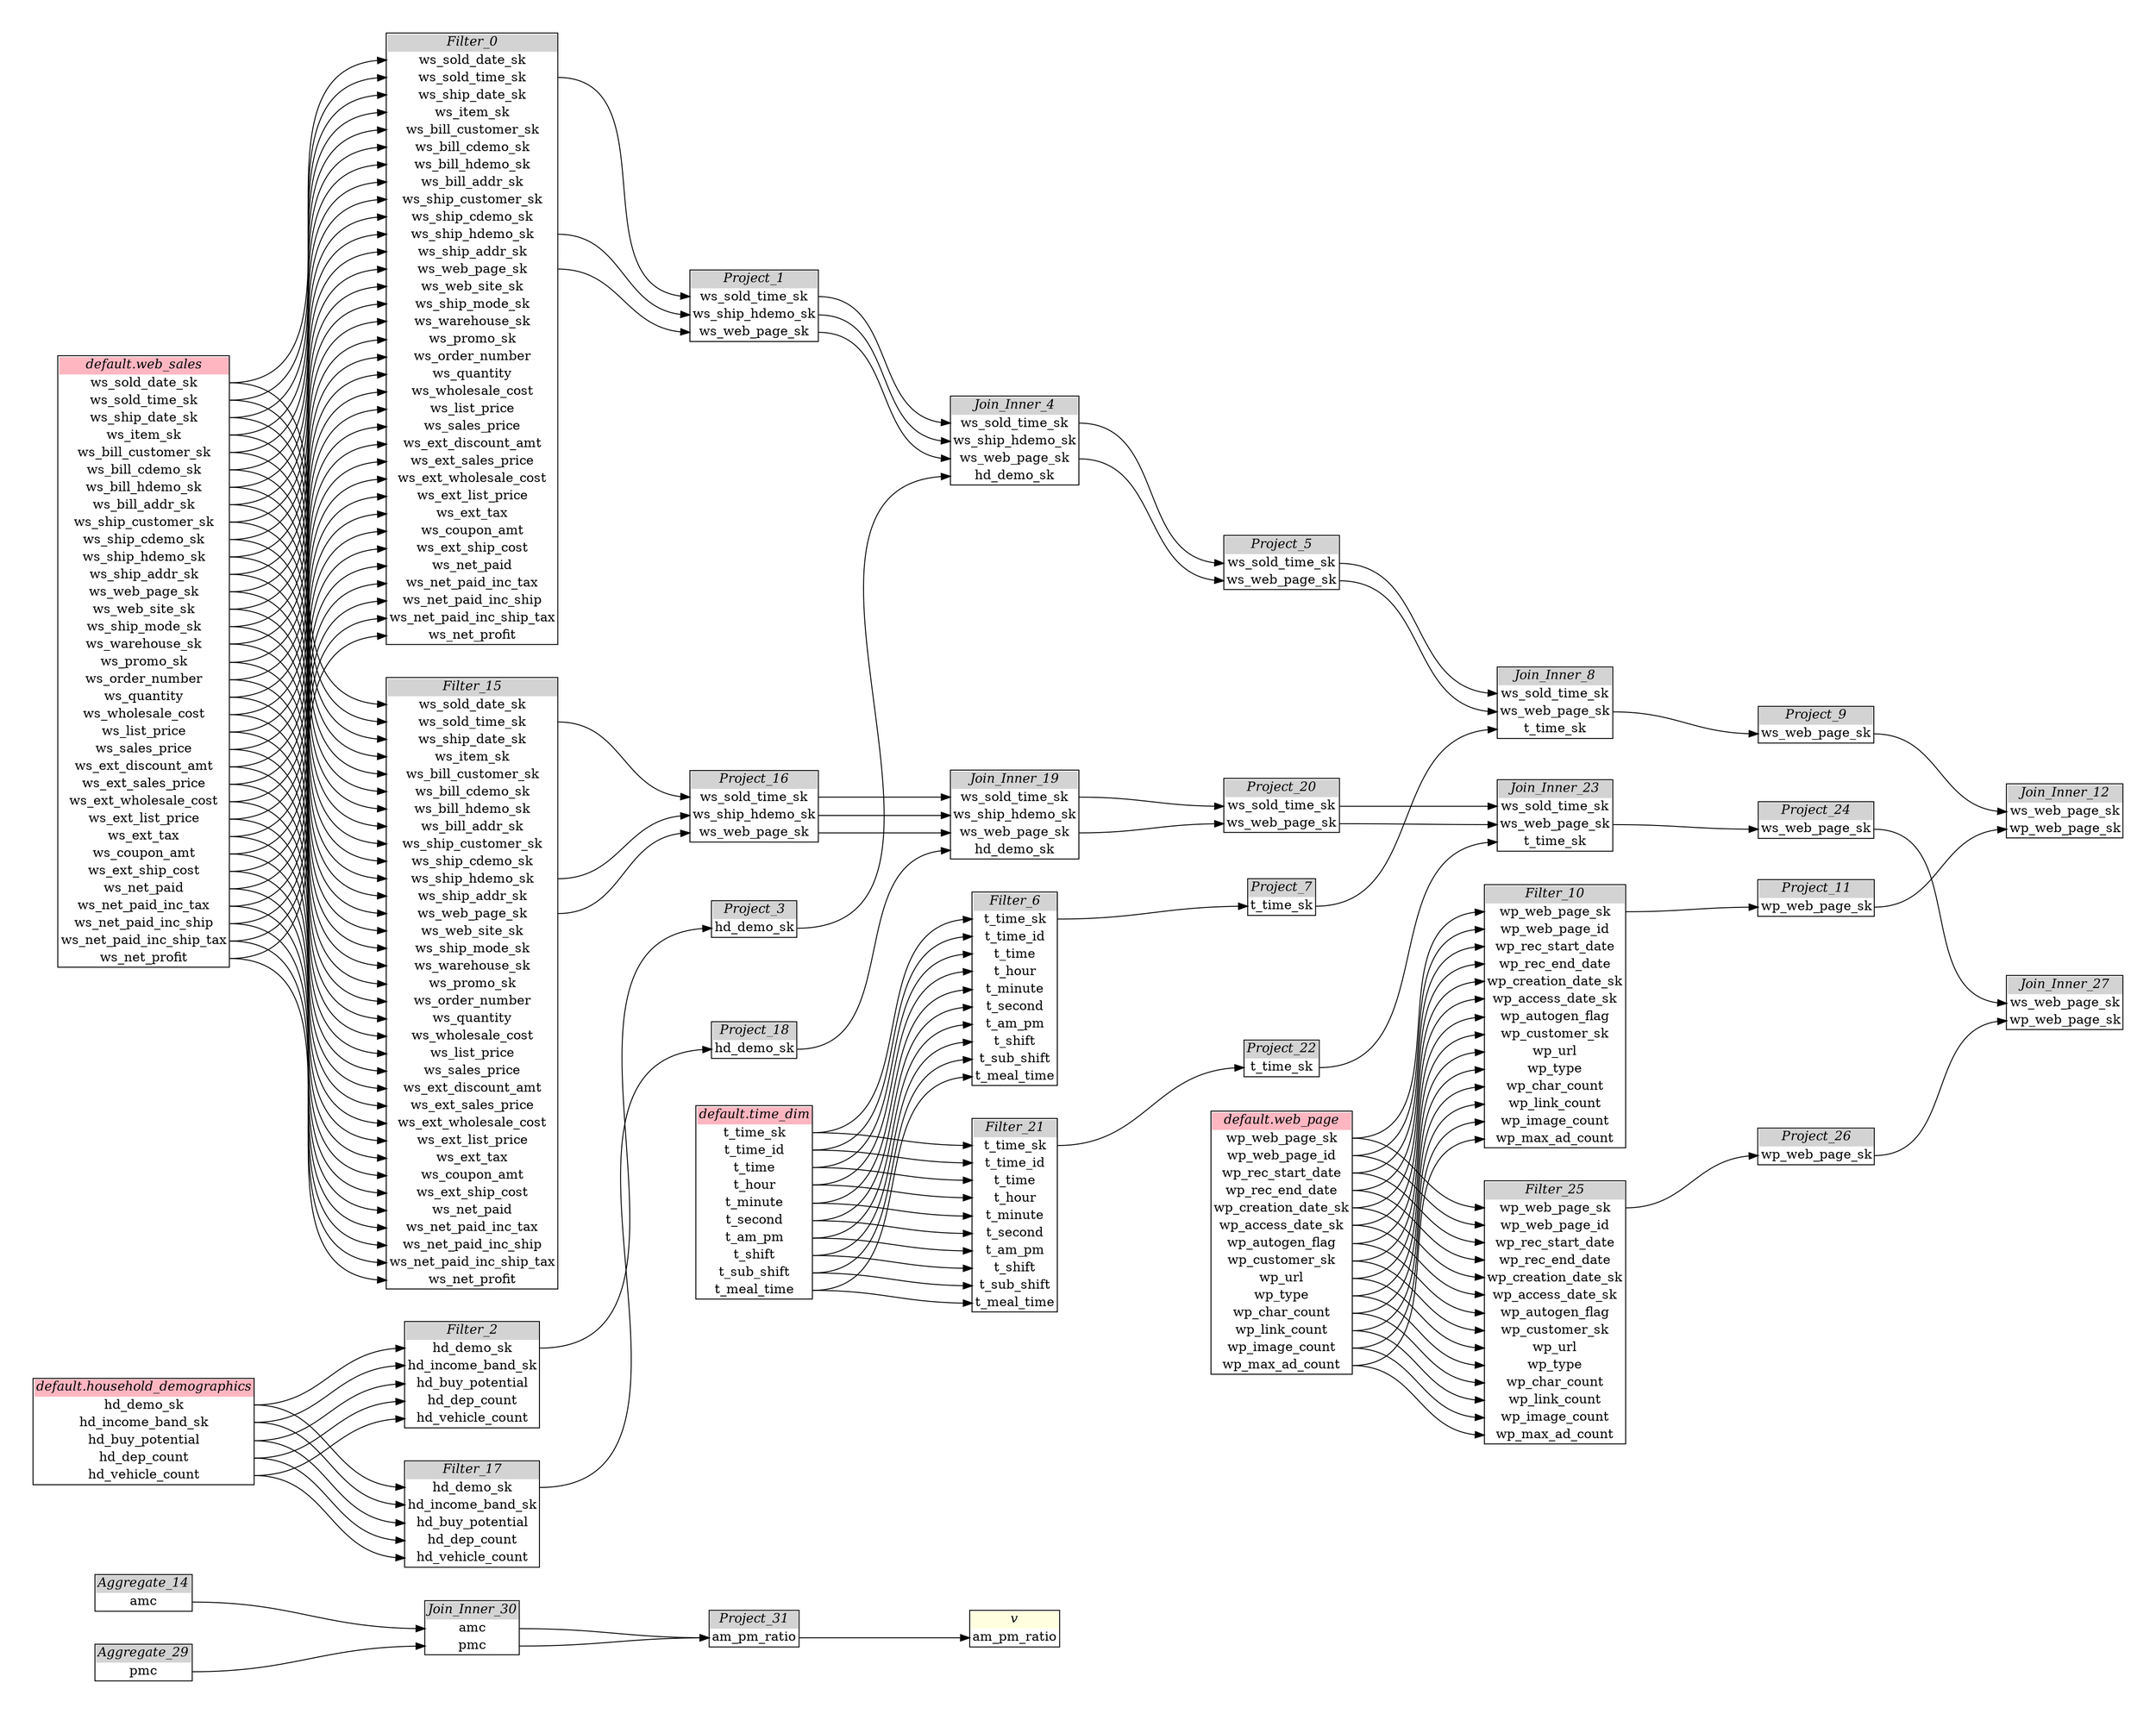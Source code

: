 // Automatically generated by TPCDSFlowTestSuite


digraph {
  graph [pad="0.5", nodesep="0.5", ranksep="2", fontname="Helvetica"];
  node [shape=plain]
  rankdir=LR;

  
"Aggregate_14" [label=<
<table border="1" cellborder="0" cellspacing="0">
  <tr><td bgcolor="lightgray" port="nodeName"><i>Aggregate_14</i></td></tr>
  <tr><td port="0">amc</td></tr>
</table>>];
     

"Aggregate_29" [label=<
<table border="1" cellborder="0" cellspacing="0">
  <tr><td bgcolor="lightgray" port="nodeName"><i>Aggregate_29</i></td></tr>
  <tr><td port="0">pmc</td></tr>
</table>>];
     

"Filter_0" [label=<
<table border="1" cellborder="0" cellspacing="0">
  <tr><td bgcolor="lightgray" port="nodeName"><i>Filter_0</i></td></tr>
  <tr><td port="0">ws_sold_date_sk</td></tr>
<tr><td port="1">ws_sold_time_sk</td></tr>
<tr><td port="2">ws_ship_date_sk</td></tr>
<tr><td port="3">ws_item_sk</td></tr>
<tr><td port="4">ws_bill_customer_sk</td></tr>
<tr><td port="5">ws_bill_cdemo_sk</td></tr>
<tr><td port="6">ws_bill_hdemo_sk</td></tr>
<tr><td port="7">ws_bill_addr_sk</td></tr>
<tr><td port="8">ws_ship_customer_sk</td></tr>
<tr><td port="9">ws_ship_cdemo_sk</td></tr>
<tr><td port="10">ws_ship_hdemo_sk</td></tr>
<tr><td port="11">ws_ship_addr_sk</td></tr>
<tr><td port="12">ws_web_page_sk</td></tr>
<tr><td port="13">ws_web_site_sk</td></tr>
<tr><td port="14">ws_ship_mode_sk</td></tr>
<tr><td port="15">ws_warehouse_sk</td></tr>
<tr><td port="16">ws_promo_sk</td></tr>
<tr><td port="17">ws_order_number</td></tr>
<tr><td port="18">ws_quantity</td></tr>
<tr><td port="19">ws_wholesale_cost</td></tr>
<tr><td port="20">ws_list_price</td></tr>
<tr><td port="21">ws_sales_price</td></tr>
<tr><td port="22">ws_ext_discount_amt</td></tr>
<tr><td port="23">ws_ext_sales_price</td></tr>
<tr><td port="24">ws_ext_wholesale_cost</td></tr>
<tr><td port="25">ws_ext_list_price</td></tr>
<tr><td port="26">ws_ext_tax</td></tr>
<tr><td port="27">ws_coupon_amt</td></tr>
<tr><td port="28">ws_ext_ship_cost</td></tr>
<tr><td port="29">ws_net_paid</td></tr>
<tr><td port="30">ws_net_paid_inc_tax</td></tr>
<tr><td port="31">ws_net_paid_inc_ship</td></tr>
<tr><td port="32">ws_net_paid_inc_ship_tax</td></tr>
<tr><td port="33">ws_net_profit</td></tr>
</table>>];
     

"Filter_10" [label=<
<table border="1" cellborder="0" cellspacing="0">
  <tr><td bgcolor="lightgray" port="nodeName"><i>Filter_10</i></td></tr>
  <tr><td port="0">wp_web_page_sk</td></tr>
<tr><td port="1">wp_web_page_id</td></tr>
<tr><td port="2">wp_rec_start_date</td></tr>
<tr><td port="3">wp_rec_end_date</td></tr>
<tr><td port="4">wp_creation_date_sk</td></tr>
<tr><td port="5">wp_access_date_sk</td></tr>
<tr><td port="6">wp_autogen_flag</td></tr>
<tr><td port="7">wp_customer_sk</td></tr>
<tr><td port="8">wp_url</td></tr>
<tr><td port="9">wp_type</td></tr>
<tr><td port="10">wp_char_count</td></tr>
<tr><td port="11">wp_link_count</td></tr>
<tr><td port="12">wp_image_count</td></tr>
<tr><td port="13">wp_max_ad_count</td></tr>
</table>>];
     

"Filter_15" [label=<
<table border="1" cellborder="0" cellspacing="0">
  <tr><td bgcolor="lightgray" port="nodeName"><i>Filter_15</i></td></tr>
  <tr><td port="0">ws_sold_date_sk</td></tr>
<tr><td port="1">ws_sold_time_sk</td></tr>
<tr><td port="2">ws_ship_date_sk</td></tr>
<tr><td port="3">ws_item_sk</td></tr>
<tr><td port="4">ws_bill_customer_sk</td></tr>
<tr><td port="5">ws_bill_cdemo_sk</td></tr>
<tr><td port="6">ws_bill_hdemo_sk</td></tr>
<tr><td port="7">ws_bill_addr_sk</td></tr>
<tr><td port="8">ws_ship_customer_sk</td></tr>
<tr><td port="9">ws_ship_cdemo_sk</td></tr>
<tr><td port="10">ws_ship_hdemo_sk</td></tr>
<tr><td port="11">ws_ship_addr_sk</td></tr>
<tr><td port="12">ws_web_page_sk</td></tr>
<tr><td port="13">ws_web_site_sk</td></tr>
<tr><td port="14">ws_ship_mode_sk</td></tr>
<tr><td port="15">ws_warehouse_sk</td></tr>
<tr><td port="16">ws_promo_sk</td></tr>
<tr><td port="17">ws_order_number</td></tr>
<tr><td port="18">ws_quantity</td></tr>
<tr><td port="19">ws_wholesale_cost</td></tr>
<tr><td port="20">ws_list_price</td></tr>
<tr><td port="21">ws_sales_price</td></tr>
<tr><td port="22">ws_ext_discount_amt</td></tr>
<tr><td port="23">ws_ext_sales_price</td></tr>
<tr><td port="24">ws_ext_wholesale_cost</td></tr>
<tr><td port="25">ws_ext_list_price</td></tr>
<tr><td port="26">ws_ext_tax</td></tr>
<tr><td port="27">ws_coupon_amt</td></tr>
<tr><td port="28">ws_ext_ship_cost</td></tr>
<tr><td port="29">ws_net_paid</td></tr>
<tr><td port="30">ws_net_paid_inc_tax</td></tr>
<tr><td port="31">ws_net_paid_inc_ship</td></tr>
<tr><td port="32">ws_net_paid_inc_ship_tax</td></tr>
<tr><td port="33">ws_net_profit</td></tr>
</table>>];
     

"Filter_17" [label=<
<table border="1" cellborder="0" cellspacing="0">
  <tr><td bgcolor="lightgray" port="nodeName"><i>Filter_17</i></td></tr>
  <tr><td port="0">hd_demo_sk</td></tr>
<tr><td port="1">hd_income_band_sk</td></tr>
<tr><td port="2">hd_buy_potential</td></tr>
<tr><td port="3">hd_dep_count</td></tr>
<tr><td port="4">hd_vehicle_count</td></tr>
</table>>];
     

"Filter_2" [label=<
<table border="1" cellborder="0" cellspacing="0">
  <tr><td bgcolor="lightgray" port="nodeName"><i>Filter_2</i></td></tr>
  <tr><td port="0">hd_demo_sk</td></tr>
<tr><td port="1">hd_income_band_sk</td></tr>
<tr><td port="2">hd_buy_potential</td></tr>
<tr><td port="3">hd_dep_count</td></tr>
<tr><td port="4">hd_vehicle_count</td></tr>
</table>>];
     

"Filter_21" [label=<
<table border="1" cellborder="0" cellspacing="0">
  <tr><td bgcolor="lightgray" port="nodeName"><i>Filter_21</i></td></tr>
  <tr><td port="0">t_time_sk</td></tr>
<tr><td port="1">t_time_id</td></tr>
<tr><td port="2">t_time</td></tr>
<tr><td port="3">t_hour</td></tr>
<tr><td port="4">t_minute</td></tr>
<tr><td port="5">t_second</td></tr>
<tr><td port="6">t_am_pm</td></tr>
<tr><td port="7">t_shift</td></tr>
<tr><td port="8">t_sub_shift</td></tr>
<tr><td port="9">t_meal_time</td></tr>
</table>>];
     

"Filter_25" [label=<
<table border="1" cellborder="0" cellspacing="0">
  <tr><td bgcolor="lightgray" port="nodeName"><i>Filter_25</i></td></tr>
  <tr><td port="0">wp_web_page_sk</td></tr>
<tr><td port="1">wp_web_page_id</td></tr>
<tr><td port="2">wp_rec_start_date</td></tr>
<tr><td port="3">wp_rec_end_date</td></tr>
<tr><td port="4">wp_creation_date_sk</td></tr>
<tr><td port="5">wp_access_date_sk</td></tr>
<tr><td port="6">wp_autogen_flag</td></tr>
<tr><td port="7">wp_customer_sk</td></tr>
<tr><td port="8">wp_url</td></tr>
<tr><td port="9">wp_type</td></tr>
<tr><td port="10">wp_char_count</td></tr>
<tr><td port="11">wp_link_count</td></tr>
<tr><td port="12">wp_image_count</td></tr>
<tr><td port="13">wp_max_ad_count</td></tr>
</table>>];
     

"Filter_6" [label=<
<table border="1" cellborder="0" cellspacing="0">
  <tr><td bgcolor="lightgray" port="nodeName"><i>Filter_6</i></td></tr>
  <tr><td port="0">t_time_sk</td></tr>
<tr><td port="1">t_time_id</td></tr>
<tr><td port="2">t_time</td></tr>
<tr><td port="3">t_hour</td></tr>
<tr><td port="4">t_minute</td></tr>
<tr><td port="5">t_second</td></tr>
<tr><td port="6">t_am_pm</td></tr>
<tr><td port="7">t_shift</td></tr>
<tr><td port="8">t_sub_shift</td></tr>
<tr><td port="9">t_meal_time</td></tr>
</table>>];
     

"Join_Inner_12" [label=<
<table border="1" cellborder="0" cellspacing="0">
  <tr><td bgcolor="lightgray" port="nodeName"><i>Join_Inner_12</i></td></tr>
  <tr><td port="0">ws_web_page_sk</td></tr>
<tr><td port="1">wp_web_page_sk</td></tr>
</table>>];
     

"Join_Inner_19" [label=<
<table border="1" cellborder="0" cellspacing="0">
  <tr><td bgcolor="lightgray" port="nodeName"><i>Join_Inner_19</i></td></tr>
  <tr><td port="0">ws_sold_time_sk</td></tr>
<tr><td port="1">ws_ship_hdemo_sk</td></tr>
<tr><td port="2">ws_web_page_sk</td></tr>
<tr><td port="3">hd_demo_sk</td></tr>
</table>>];
     

"Join_Inner_23" [label=<
<table border="1" cellborder="0" cellspacing="0">
  <tr><td bgcolor="lightgray" port="nodeName"><i>Join_Inner_23</i></td></tr>
  <tr><td port="0">ws_sold_time_sk</td></tr>
<tr><td port="1">ws_web_page_sk</td></tr>
<tr><td port="2">t_time_sk</td></tr>
</table>>];
     

"Join_Inner_27" [label=<
<table border="1" cellborder="0" cellspacing="0">
  <tr><td bgcolor="lightgray" port="nodeName"><i>Join_Inner_27</i></td></tr>
  <tr><td port="0">ws_web_page_sk</td></tr>
<tr><td port="1">wp_web_page_sk</td></tr>
</table>>];
     

"Join_Inner_30" [label=<
<table border="1" cellborder="0" cellspacing="0">
  <tr><td bgcolor="lightgray" port="nodeName"><i>Join_Inner_30</i></td></tr>
  <tr><td port="0">amc</td></tr>
<tr><td port="1">pmc</td></tr>
</table>>];
     

"Join_Inner_4" [label=<
<table border="1" cellborder="0" cellspacing="0">
  <tr><td bgcolor="lightgray" port="nodeName"><i>Join_Inner_4</i></td></tr>
  <tr><td port="0">ws_sold_time_sk</td></tr>
<tr><td port="1">ws_ship_hdemo_sk</td></tr>
<tr><td port="2">ws_web_page_sk</td></tr>
<tr><td port="3">hd_demo_sk</td></tr>
</table>>];
     

"Join_Inner_8" [label=<
<table border="1" cellborder="0" cellspacing="0">
  <tr><td bgcolor="lightgray" port="nodeName"><i>Join_Inner_8</i></td></tr>
  <tr><td port="0">ws_sold_time_sk</td></tr>
<tr><td port="1">ws_web_page_sk</td></tr>
<tr><td port="2">t_time_sk</td></tr>
</table>>];
     

"Project_1" [label=<
<table border="1" cellborder="0" cellspacing="0">
  <tr><td bgcolor="lightgray" port="nodeName"><i>Project_1</i></td></tr>
  <tr><td port="0">ws_sold_time_sk</td></tr>
<tr><td port="1">ws_ship_hdemo_sk</td></tr>
<tr><td port="2">ws_web_page_sk</td></tr>
</table>>];
     

"Project_11" [label=<
<table border="1" cellborder="0" cellspacing="0">
  <tr><td bgcolor="lightgray" port="nodeName"><i>Project_11</i></td></tr>
  <tr><td port="0">wp_web_page_sk</td></tr>
</table>>];
     

"Project_16" [label=<
<table border="1" cellborder="0" cellspacing="0">
  <tr><td bgcolor="lightgray" port="nodeName"><i>Project_16</i></td></tr>
  <tr><td port="0">ws_sold_time_sk</td></tr>
<tr><td port="1">ws_ship_hdemo_sk</td></tr>
<tr><td port="2">ws_web_page_sk</td></tr>
</table>>];
     

"Project_18" [label=<
<table border="1" cellborder="0" cellspacing="0">
  <tr><td bgcolor="lightgray" port="nodeName"><i>Project_18</i></td></tr>
  <tr><td port="0">hd_demo_sk</td></tr>
</table>>];
     

"Project_20" [label=<
<table border="1" cellborder="0" cellspacing="0">
  <tr><td bgcolor="lightgray" port="nodeName"><i>Project_20</i></td></tr>
  <tr><td port="0">ws_sold_time_sk</td></tr>
<tr><td port="1">ws_web_page_sk</td></tr>
</table>>];
     

"Project_22" [label=<
<table border="1" cellborder="0" cellspacing="0">
  <tr><td bgcolor="lightgray" port="nodeName"><i>Project_22</i></td></tr>
  <tr><td port="0">t_time_sk</td></tr>
</table>>];
     

"Project_24" [label=<
<table border="1" cellborder="0" cellspacing="0">
  <tr><td bgcolor="lightgray" port="nodeName"><i>Project_24</i></td></tr>
  <tr><td port="0">ws_web_page_sk</td></tr>
</table>>];
     

"Project_26" [label=<
<table border="1" cellborder="0" cellspacing="0">
  <tr><td bgcolor="lightgray" port="nodeName"><i>Project_26</i></td></tr>
  <tr><td port="0">wp_web_page_sk</td></tr>
</table>>];
     

"Project_3" [label=<
<table border="1" cellborder="0" cellspacing="0">
  <tr><td bgcolor="lightgray" port="nodeName"><i>Project_3</i></td></tr>
  <tr><td port="0">hd_demo_sk</td></tr>
</table>>];
     

"Project_31" [label=<
<table border="1" cellborder="0" cellspacing="0">
  <tr><td bgcolor="lightgray" port="nodeName"><i>Project_31</i></td></tr>
  <tr><td port="0">am_pm_ratio</td></tr>
</table>>];
     

"Project_5" [label=<
<table border="1" cellborder="0" cellspacing="0">
  <tr><td bgcolor="lightgray" port="nodeName"><i>Project_5</i></td></tr>
  <tr><td port="0">ws_sold_time_sk</td></tr>
<tr><td port="1">ws_web_page_sk</td></tr>
</table>>];
     

"Project_7" [label=<
<table border="1" cellborder="0" cellspacing="0">
  <tr><td bgcolor="lightgray" port="nodeName"><i>Project_7</i></td></tr>
  <tr><td port="0">t_time_sk</td></tr>
</table>>];
     

"Project_9" [label=<
<table border="1" cellborder="0" cellspacing="0">
  <tr><td bgcolor="lightgray" port="nodeName"><i>Project_9</i></td></tr>
  <tr><td port="0">ws_web_page_sk</td></tr>
</table>>];
     

"default.household_demographics" [label=<
<table border="1" cellborder="0" cellspacing="0">
  <tr><td bgcolor="lightpink" port="nodeName"><i>default.household_demographics</i></td></tr>
  <tr><td port="0">hd_demo_sk</td></tr>
<tr><td port="1">hd_income_band_sk</td></tr>
<tr><td port="2">hd_buy_potential</td></tr>
<tr><td port="3">hd_dep_count</td></tr>
<tr><td port="4">hd_vehicle_count</td></tr>
</table>>];
     

"default.time_dim" [label=<
<table border="1" cellborder="0" cellspacing="0">
  <tr><td bgcolor="lightpink" port="nodeName"><i>default.time_dim</i></td></tr>
  <tr><td port="0">t_time_sk</td></tr>
<tr><td port="1">t_time_id</td></tr>
<tr><td port="2">t_time</td></tr>
<tr><td port="3">t_hour</td></tr>
<tr><td port="4">t_minute</td></tr>
<tr><td port="5">t_second</td></tr>
<tr><td port="6">t_am_pm</td></tr>
<tr><td port="7">t_shift</td></tr>
<tr><td port="8">t_sub_shift</td></tr>
<tr><td port="9">t_meal_time</td></tr>
</table>>];
     

"default.web_page" [label=<
<table border="1" cellborder="0" cellspacing="0">
  <tr><td bgcolor="lightpink" port="nodeName"><i>default.web_page</i></td></tr>
  <tr><td port="0">wp_web_page_sk</td></tr>
<tr><td port="1">wp_web_page_id</td></tr>
<tr><td port="2">wp_rec_start_date</td></tr>
<tr><td port="3">wp_rec_end_date</td></tr>
<tr><td port="4">wp_creation_date_sk</td></tr>
<tr><td port="5">wp_access_date_sk</td></tr>
<tr><td port="6">wp_autogen_flag</td></tr>
<tr><td port="7">wp_customer_sk</td></tr>
<tr><td port="8">wp_url</td></tr>
<tr><td port="9">wp_type</td></tr>
<tr><td port="10">wp_char_count</td></tr>
<tr><td port="11">wp_link_count</td></tr>
<tr><td port="12">wp_image_count</td></tr>
<tr><td port="13">wp_max_ad_count</td></tr>
</table>>];
     

"default.web_sales" [label=<
<table border="1" cellborder="0" cellspacing="0">
  <tr><td bgcolor="lightpink" port="nodeName"><i>default.web_sales</i></td></tr>
  <tr><td port="0">ws_sold_date_sk</td></tr>
<tr><td port="1">ws_sold_time_sk</td></tr>
<tr><td port="2">ws_ship_date_sk</td></tr>
<tr><td port="3">ws_item_sk</td></tr>
<tr><td port="4">ws_bill_customer_sk</td></tr>
<tr><td port="5">ws_bill_cdemo_sk</td></tr>
<tr><td port="6">ws_bill_hdemo_sk</td></tr>
<tr><td port="7">ws_bill_addr_sk</td></tr>
<tr><td port="8">ws_ship_customer_sk</td></tr>
<tr><td port="9">ws_ship_cdemo_sk</td></tr>
<tr><td port="10">ws_ship_hdemo_sk</td></tr>
<tr><td port="11">ws_ship_addr_sk</td></tr>
<tr><td port="12">ws_web_page_sk</td></tr>
<tr><td port="13">ws_web_site_sk</td></tr>
<tr><td port="14">ws_ship_mode_sk</td></tr>
<tr><td port="15">ws_warehouse_sk</td></tr>
<tr><td port="16">ws_promo_sk</td></tr>
<tr><td port="17">ws_order_number</td></tr>
<tr><td port="18">ws_quantity</td></tr>
<tr><td port="19">ws_wholesale_cost</td></tr>
<tr><td port="20">ws_list_price</td></tr>
<tr><td port="21">ws_sales_price</td></tr>
<tr><td port="22">ws_ext_discount_amt</td></tr>
<tr><td port="23">ws_ext_sales_price</td></tr>
<tr><td port="24">ws_ext_wholesale_cost</td></tr>
<tr><td port="25">ws_ext_list_price</td></tr>
<tr><td port="26">ws_ext_tax</td></tr>
<tr><td port="27">ws_coupon_amt</td></tr>
<tr><td port="28">ws_ext_ship_cost</td></tr>
<tr><td port="29">ws_net_paid</td></tr>
<tr><td port="30">ws_net_paid_inc_tax</td></tr>
<tr><td port="31">ws_net_paid_inc_ship</td></tr>
<tr><td port="32">ws_net_paid_inc_ship_tax</td></tr>
<tr><td port="33">ws_net_profit</td></tr>
</table>>];
     

"v" [label=<
<table border="1" cellborder="0" cellspacing="0">
  <tr><td bgcolor="lightyellow" port="nodeName"><i>v</i></td></tr>
  <tr><td port="0">am_pm_ratio</td></tr>
</table>>];
     
  "Aggregate_14":0 -> "Join_Inner_30":0;
"Aggregate_29":0 -> "Join_Inner_30":1;
"Filter_0":1 -> "Project_1":0;
"Filter_0":10 -> "Project_1":1;
"Filter_0":12 -> "Project_1":2;
"Filter_10":0 -> "Project_11":0;
"Filter_15":1 -> "Project_16":0;
"Filter_15":10 -> "Project_16":1;
"Filter_15":12 -> "Project_16":2;
"Filter_17":0 -> "Project_18":0;
"Filter_2":0 -> "Project_3":0;
"Filter_21":0 -> "Project_22":0;
"Filter_25":0 -> "Project_26":0;
"Filter_6":0 -> "Project_7":0;
"Join_Inner_19":0 -> "Project_20":0;
"Join_Inner_19":2 -> "Project_20":1;
"Join_Inner_23":1 -> "Project_24":0;
"Join_Inner_30":0 -> "Project_31":0;
"Join_Inner_30":1 -> "Project_31":0;
"Join_Inner_4":0 -> "Project_5":0;
"Join_Inner_4":2 -> "Project_5":1;
"Join_Inner_8":1 -> "Project_9":0;
"Project_1":0 -> "Join_Inner_4":0;
"Project_1":1 -> "Join_Inner_4":1;
"Project_1":2 -> "Join_Inner_4":2;
"Project_11":0 -> "Join_Inner_12":1;
"Project_16":0 -> "Join_Inner_19":0;
"Project_16":1 -> "Join_Inner_19":1;
"Project_16":2 -> "Join_Inner_19":2;
"Project_18":0 -> "Join_Inner_19":3;
"Project_20":0 -> "Join_Inner_23":0;
"Project_20":1 -> "Join_Inner_23":1;
"Project_22":0 -> "Join_Inner_23":2;
"Project_24":0 -> "Join_Inner_27":0;
"Project_26":0 -> "Join_Inner_27":1;
"Project_3":0 -> "Join_Inner_4":3;
"Project_31":0 -> "v":0;
"Project_5":0 -> "Join_Inner_8":0;
"Project_5":1 -> "Join_Inner_8":1;
"Project_7":0 -> "Join_Inner_8":2;
"Project_9":0 -> "Join_Inner_12":0;
"default.household_demographics":0 -> "Filter_17":0;
"default.household_demographics":0 -> "Filter_2":0;
"default.household_demographics":1 -> "Filter_17":1;
"default.household_demographics":1 -> "Filter_2":1;
"default.household_demographics":2 -> "Filter_17":2;
"default.household_demographics":2 -> "Filter_2":2;
"default.household_demographics":3 -> "Filter_17":3;
"default.household_demographics":3 -> "Filter_2":3;
"default.household_demographics":4 -> "Filter_17":4;
"default.household_demographics":4 -> "Filter_2":4;
"default.time_dim":0 -> "Filter_21":0;
"default.time_dim":0 -> "Filter_6":0;
"default.time_dim":1 -> "Filter_21":1;
"default.time_dim":1 -> "Filter_6":1;
"default.time_dim":2 -> "Filter_21":2;
"default.time_dim":2 -> "Filter_6":2;
"default.time_dim":3 -> "Filter_21":3;
"default.time_dim":3 -> "Filter_6":3;
"default.time_dim":4 -> "Filter_21":4;
"default.time_dim":4 -> "Filter_6":4;
"default.time_dim":5 -> "Filter_21":5;
"default.time_dim":5 -> "Filter_6":5;
"default.time_dim":6 -> "Filter_21":6;
"default.time_dim":6 -> "Filter_6":6;
"default.time_dim":7 -> "Filter_21":7;
"default.time_dim":7 -> "Filter_6":7;
"default.time_dim":8 -> "Filter_21":8;
"default.time_dim":8 -> "Filter_6":8;
"default.time_dim":9 -> "Filter_21":9;
"default.time_dim":9 -> "Filter_6":9;
"default.web_page":0 -> "Filter_10":0;
"default.web_page":0 -> "Filter_25":0;
"default.web_page":1 -> "Filter_10":1;
"default.web_page":1 -> "Filter_25":1;
"default.web_page":10 -> "Filter_10":10;
"default.web_page":10 -> "Filter_25":10;
"default.web_page":11 -> "Filter_10":11;
"default.web_page":11 -> "Filter_25":11;
"default.web_page":12 -> "Filter_10":12;
"default.web_page":12 -> "Filter_25":12;
"default.web_page":13 -> "Filter_10":13;
"default.web_page":13 -> "Filter_25":13;
"default.web_page":2 -> "Filter_10":2;
"default.web_page":2 -> "Filter_25":2;
"default.web_page":3 -> "Filter_10":3;
"default.web_page":3 -> "Filter_25":3;
"default.web_page":4 -> "Filter_10":4;
"default.web_page":4 -> "Filter_25":4;
"default.web_page":5 -> "Filter_10":5;
"default.web_page":5 -> "Filter_25":5;
"default.web_page":6 -> "Filter_10":6;
"default.web_page":6 -> "Filter_25":6;
"default.web_page":7 -> "Filter_10":7;
"default.web_page":7 -> "Filter_25":7;
"default.web_page":8 -> "Filter_10":8;
"default.web_page":8 -> "Filter_25":8;
"default.web_page":9 -> "Filter_10":9;
"default.web_page":9 -> "Filter_25":9;
"default.web_sales":0 -> "Filter_0":0;
"default.web_sales":0 -> "Filter_15":0;
"default.web_sales":1 -> "Filter_0":1;
"default.web_sales":1 -> "Filter_15":1;
"default.web_sales":10 -> "Filter_0":10;
"default.web_sales":10 -> "Filter_15":10;
"default.web_sales":11 -> "Filter_0":11;
"default.web_sales":11 -> "Filter_15":11;
"default.web_sales":12 -> "Filter_0":12;
"default.web_sales":12 -> "Filter_15":12;
"default.web_sales":13 -> "Filter_0":13;
"default.web_sales":13 -> "Filter_15":13;
"default.web_sales":14 -> "Filter_0":14;
"default.web_sales":14 -> "Filter_15":14;
"default.web_sales":15 -> "Filter_0":15;
"default.web_sales":15 -> "Filter_15":15;
"default.web_sales":16 -> "Filter_0":16;
"default.web_sales":16 -> "Filter_15":16;
"default.web_sales":17 -> "Filter_0":17;
"default.web_sales":17 -> "Filter_15":17;
"default.web_sales":18 -> "Filter_0":18;
"default.web_sales":18 -> "Filter_15":18;
"default.web_sales":19 -> "Filter_0":19;
"default.web_sales":19 -> "Filter_15":19;
"default.web_sales":2 -> "Filter_0":2;
"default.web_sales":2 -> "Filter_15":2;
"default.web_sales":20 -> "Filter_0":20;
"default.web_sales":20 -> "Filter_15":20;
"default.web_sales":21 -> "Filter_0":21;
"default.web_sales":21 -> "Filter_15":21;
"default.web_sales":22 -> "Filter_0":22;
"default.web_sales":22 -> "Filter_15":22;
"default.web_sales":23 -> "Filter_0":23;
"default.web_sales":23 -> "Filter_15":23;
"default.web_sales":24 -> "Filter_0":24;
"default.web_sales":24 -> "Filter_15":24;
"default.web_sales":25 -> "Filter_0":25;
"default.web_sales":25 -> "Filter_15":25;
"default.web_sales":26 -> "Filter_0":26;
"default.web_sales":26 -> "Filter_15":26;
"default.web_sales":27 -> "Filter_0":27;
"default.web_sales":27 -> "Filter_15":27;
"default.web_sales":28 -> "Filter_0":28;
"default.web_sales":28 -> "Filter_15":28;
"default.web_sales":29 -> "Filter_0":29;
"default.web_sales":29 -> "Filter_15":29;
"default.web_sales":3 -> "Filter_0":3;
"default.web_sales":3 -> "Filter_15":3;
"default.web_sales":30 -> "Filter_0":30;
"default.web_sales":30 -> "Filter_15":30;
"default.web_sales":31 -> "Filter_0":31;
"default.web_sales":31 -> "Filter_15":31;
"default.web_sales":32 -> "Filter_0":32;
"default.web_sales":32 -> "Filter_15":32;
"default.web_sales":33 -> "Filter_0":33;
"default.web_sales":33 -> "Filter_15":33;
"default.web_sales":4 -> "Filter_0":4;
"default.web_sales":4 -> "Filter_15":4;
"default.web_sales":5 -> "Filter_0":5;
"default.web_sales":5 -> "Filter_15":5;
"default.web_sales":6 -> "Filter_0":6;
"default.web_sales":6 -> "Filter_15":6;
"default.web_sales":7 -> "Filter_0":7;
"default.web_sales":7 -> "Filter_15":7;
"default.web_sales":8 -> "Filter_0":8;
"default.web_sales":8 -> "Filter_15":8;
"default.web_sales":9 -> "Filter_0":9;
"default.web_sales":9 -> "Filter_15":9;
}
       